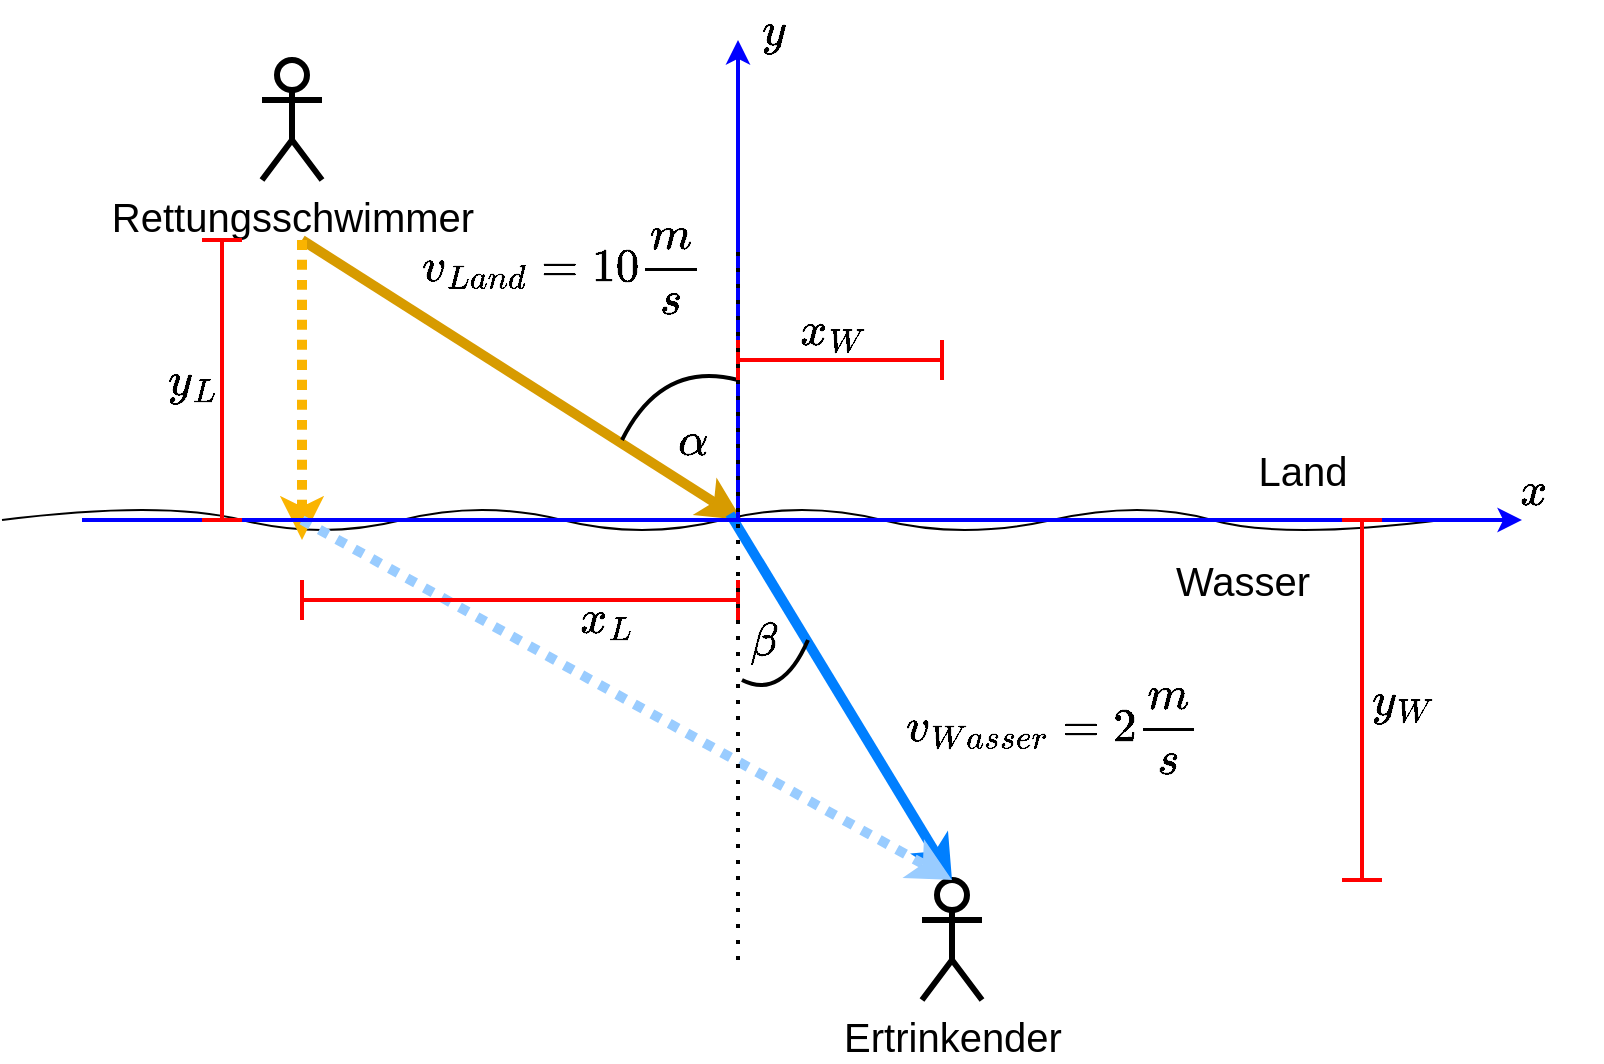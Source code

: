 <mxfile version="17.2.4" type="device"><diagram id="yoDn_6iZ2ruDvWcLXDjK" name="Seite-1"><mxGraphModel dx="1018" dy="667" grid="1" gridSize="10" guides="1" tooltips="1" connect="1" arrows="1" fold="1" page="1" pageScale="1" pageWidth="827" pageHeight="1169" math="1" shadow="0"><root><mxCell id="0"/><mxCell id="1" parent="0"/><mxCell id="aRwlVCszwIV471gXKRko-1" value="" style="endArrow=none;html=1;curved=1;" parent="1" edge="1"><mxGeometry width="50" height="50" relative="1" as="geometry"><mxPoint x="40" y="320" as="sourcePoint"/><mxPoint x="760" y="320" as="targetPoint"/><Array as="points"><mxPoint x="120" y="310"/><mxPoint x="200" y="330"/><mxPoint x="280" y="310"/><mxPoint x="360" y="330"/><mxPoint x="440" y="310"/><mxPoint x="520" y="330"/><mxPoint x="610" y="310"/><mxPoint x="680" y="330"/></Array></mxGeometry></mxCell><mxCell id="aRwlVCszwIV471gXKRko-2" value="Wasser" style="text;html=1;resizable=0;autosize=1;align=center;verticalAlign=middle;points=[];fillColor=none;strokeColor=none;rounded=0;fontSize=20;" parent="1" vertex="1"><mxGeometry x="620" y="335" width="80" height="30" as="geometry"/></mxCell><mxCell id="aRwlVCszwIV471gXKRko-3" value="Land" style="text;html=1;resizable=0;autosize=1;align=center;verticalAlign=middle;points=[];fillColor=none;strokeColor=none;rounded=0;fontSize=20;" parent="1" vertex="1"><mxGeometry x="660" y="280" width="60" height="30" as="geometry"/></mxCell><mxCell id="aRwlVCszwIV471gXKRko-4" value="Rettungsschwimmer" style="shape=umlActor;verticalLabelPosition=bottom;verticalAlign=top;html=1;outlineConnect=0;fontSize=20;strokeWidth=3;" parent="1" vertex="1"><mxGeometry x="170" y="90" width="30" height="60" as="geometry"/></mxCell><mxCell id="aRwlVCszwIV471gXKRko-8" value="Ertrinkender" style="shape=umlActor;verticalLabelPosition=bottom;verticalAlign=top;html=1;outlineConnect=0;fontSize=20;strokeWidth=3;" parent="1" vertex="1"><mxGeometry x="500" y="500" width="30" height="60" as="geometry"/></mxCell><mxCell id="aRwlVCszwIV471gXKRko-9" value="" style="endArrow=classic;html=1;fontSize=20;curved=1;fillColor=#ffe6cc;strokeColor=#d79b00;strokeWidth=5;" parent="1" edge="1"><mxGeometry width="50" height="50" relative="1" as="geometry"><mxPoint x="190" y="180" as="sourcePoint"/><mxPoint x="410" y="320" as="targetPoint"/></mxGeometry></mxCell><mxCell id="aRwlVCszwIV471gXKRko-10" value="" style="endArrow=classic;html=1;fontSize=20;curved=1;fillColor=#ffe6cc;strokeColor=#007FFF;strokeWidth=5;entryX=0.5;entryY=0;entryDx=0;entryDy=0;entryPerimeter=0;" parent="1" target="aRwlVCszwIV471gXKRko-8" edge="1"><mxGeometry width="50" height="50" relative="1" as="geometry"><mxPoint x="404" y="317" as="sourcePoint"/><mxPoint x="624" y="457" as="targetPoint"/></mxGeometry></mxCell><mxCell id="aRwlVCszwIV471gXKRko-11" value="$$v_{Wasser} = 2 \frac{m}{s}$$" style="text;html=1;resizable=0;autosize=1;align=center;verticalAlign=middle;points=[];fillColor=none;strokeColor=none;rounded=0;fontSize=20;" parent="1" vertex="1"><mxGeometry x="420" y="410" width="290" height="30" as="geometry"/></mxCell><mxCell id="aRwlVCszwIV471gXKRko-12" value="$$v_{Land} = 10 \frac{m}{s}$$" style="text;html=1;resizable=0;autosize=1;align=center;verticalAlign=middle;points=[];fillColor=none;strokeColor=none;rounded=0;fontSize=20;" parent="1" vertex="1"><mxGeometry x="180" y="180" width="280" height="30" as="geometry"/></mxCell><mxCell id="aRwlVCszwIV471gXKRko-13" value="" style="endArrow=none;html=1;fontSize=20;strokeColor=#000000;strokeWidth=2;curved=1;entryX=0.05;entryY=0.333;entryDx=0;entryDy=0;entryPerimeter=0;" parent="1" edge="1"><mxGeometry width="50" height="50" relative="1" as="geometry"><mxPoint x="350" y="280" as="sourcePoint"/><mxPoint x="408" y="249.99" as="targetPoint"/><Array as="points"><mxPoint x="370" y="240"/></Array></mxGeometry></mxCell><mxCell id="aRwlVCszwIV471gXKRko-14" value="$$\alpha$$" style="text;html=1;resizable=0;autosize=1;align=center;verticalAlign=middle;points=[];fillColor=none;strokeColor=none;rounded=0;fontSize=20;" parent="1" vertex="1"><mxGeometry x="330" y="265" width="110" height="30" as="geometry"/></mxCell><mxCell id="aRwlVCszwIV471gXKRko-15" value="" style="endArrow=classic;html=1;fontSize=20;curved=1;fillColor=#ffe6cc;strokeColor=#FAB400;strokeWidth=5;dashed=1;dashPattern=1 1;" parent="1" edge="1"><mxGeometry width="50" height="50" relative="1" as="geometry"><mxPoint x="190" y="180" as="sourcePoint"/><mxPoint x="190" y="330" as="targetPoint"/></mxGeometry></mxCell><mxCell id="aRwlVCszwIV471gXKRko-16" value="" style="endArrow=classic;html=1;fontSize=20;curved=1;fillColor=#ffe6cc;strokeColor=#99CCFF;strokeWidth=5;entryX=0.5;entryY=0;entryDx=0;entryDy=0;entryPerimeter=0;dashed=1;dashPattern=1 1;startArrow=none;" parent="1" target="aRwlVCszwIV471gXKRko-8" edge="1"><mxGeometry width="50" height="50" relative="1" as="geometry"><mxPoint x="190" y="320" as="sourcePoint"/><mxPoint x="301" y="510" as="targetPoint"/></mxGeometry></mxCell><mxCell id="vJgqrf1dhIGeaIS6UVIN-1" value="" style="shape=crossbar;whiteSpace=wrap;html=1;rounded=1;strokeWidth=2;strokeColor=#FF0000;" parent="1" vertex="1"><mxGeometry x="190" y="350" width="218" height="20" as="geometry"/></mxCell><mxCell id="vJgqrf1dhIGeaIS6UVIN-3" value="$$x_L$$" style="text;html=1;resizable=0;autosize=1;align=center;verticalAlign=middle;points=[];fillColor=none;strokeColor=none;rounded=0;fontSize=20;" parent="1" vertex="1"><mxGeometry x="297" y="354" width="90" height="30" as="geometry"/></mxCell><mxCell id="vJgqrf1dhIGeaIS6UVIN-4" value="" style="endArrow=classic;html=1;rounded=0;strokeWidth=2;strokeColor=#0000FF;" parent="1" edge="1"><mxGeometry width="50" height="50" relative="1" as="geometry"><mxPoint x="80" y="320" as="sourcePoint"/><mxPoint x="800" y="320" as="targetPoint"/></mxGeometry></mxCell><mxCell id="vJgqrf1dhIGeaIS6UVIN-5" value="" style="endArrow=classic;html=1;rounded=0;strokeWidth=2;strokeColor=#0000FF;" parent="1" edge="1"><mxGeometry width="50" height="50" relative="1" as="geometry"><mxPoint x="408" y="320" as="sourcePoint"/><mxPoint x="408" y="80" as="targetPoint"/></mxGeometry></mxCell><mxCell id="vJgqrf1dhIGeaIS6UVIN-6" value="$$y$$" style="text;html=1;resizable=0;autosize=1;align=center;verticalAlign=middle;points=[];fillColor=none;strokeColor=none;rounded=0;fontSize=20;" parent="1" vertex="1"><mxGeometry x="390" y="60" width="70" height="30" as="geometry"/></mxCell><mxCell id="vJgqrf1dhIGeaIS6UVIN-7" value="$$x$$" style="text;html=1;resizable=0;autosize=1;align=center;verticalAlign=middle;points=[];fillColor=none;strokeColor=none;rounded=0;fontSize=20;" parent="1" vertex="1"><mxGeometry x="770" y="290" width="70" height="30" as="geometry"/></mxCell><mxCell id="jhSOD0Qq2JZPPkNv3jqh-1" value="" style="shape=crossbar;whiteSpace=wrap;html=1;rounded=1;direction=south;strokeColor=#FF0000;strokeWidth=2;" parent="1" vertex="1"><mxGeometry x="140" y="180" width="20" height="140" as="geometry"/></mxCell><mxCell id="jhSOD0Qq2JZPPkNv3jqh-2" value="$$y_L$$" style="text;html=1;resizable=0;autosize=1;align=center;verticalAlign=middle;points=[];fillColor=none;strokeColor=none;rounded=0;fontSize=20;" parent="1" vertex="1"><mxGeometry x="90" y="235" width="90" height="30" as="geometry"/></mxCell><mxCell id="jhSOD0Qq2JZPPkNv3jqh-3" value="" style="endArrow=none;html=1;fontSize=20;strokeColor=#000000;strokeWidth=2;curved=1;" parent="1" edge="1"><mxGeometry width="50" height="50" relative="1" as="geometry"><mxPoint x="410" y="400" as="sourcePoint"/><mxPoint x="443" y="380" as="targetPoint"/><Array as="points"><mxPoint x="430" y="410"/></Array></mxGeometry></mxCell><mxCell id="jhSOD0Qq2JZPPkNv3jqh-4" value="$$\beta$$" style="text;html=1;resizable=0;autosize=1;align=center;verticalAlign=middle;points=[];fillColor=none;strokeColor=none;rounded=0;fontSize=20;" parent="1" vertex="1"><mxGeometry x="370" y="365" width="100" height="30" as="geometry"/></mxCell><mxCell id="jhSOD0Qq2JZPPkNv3jqh-5" value="" style="shape=crossbar;whiteSpace=wrap;html=1;rounded=1;strokeWidth=2;strokeColor=#FF0000;" parent="1" vertex="1"><mxGeometry x="408" y="230" width="102" height="20" as="geometry"/></mxCell><mxCell id="jhSOD0Qq2JZPPkNv3jqh-6" value="$$x_W$$" style="text;html=1;resizable=0;autosize=1;align=center;verticalAlign=middle;points=[];fillColor=none;strokeColor=none;rounded=0;fontSize=20;" parent="1" vertex="1"><mxGeometry x="405" y="210" width="100" height="30" as="geometry"/></mxCell><mxCell id="jhSOD0Qq2JZPPkNv3jqh-7" value="" style="shape=crossbar;whiteSpace=wrap;html=1;rounded=1;direction=south;strokeColor=#FF0000;strokeWidth=2;" parent="1" vertex="1"><mxGeometry x="710" y="320" width="20" height="180" as="geometry"/></mxCell><mxCell id="jhSOD0Qq2JZPPkNv3jqh-8" value="$$y_W$$" style="text;html=1;resizable=0;autosize=1;align=center;verticalAlign=middle;points=[];fillColor=none;strokeColor=none;rounded=0;fontSize=20;" parent="1" vertex="1"><mxGeometry x="690" y="395" width="100" height="30" as="geometry"/></mxCell><mxCell id="z89QH0ZzoPNkeFLo5Gyt-1" value="" style="endArrow=none;dashed=1;html=1;dashPattern=1 3;strokeWidth=2;rounded=0;" edge="1" parent="1"><mxGeometry width="50" height="50" relative="1" as="geometry"><mxPoint x="408" y="540" as="sourcePoint"/><mxPoint x="408" y="180" as="targetPoint"/></mxGeometry></mxCell></root></mxGraphModel></diagram></mxfile>